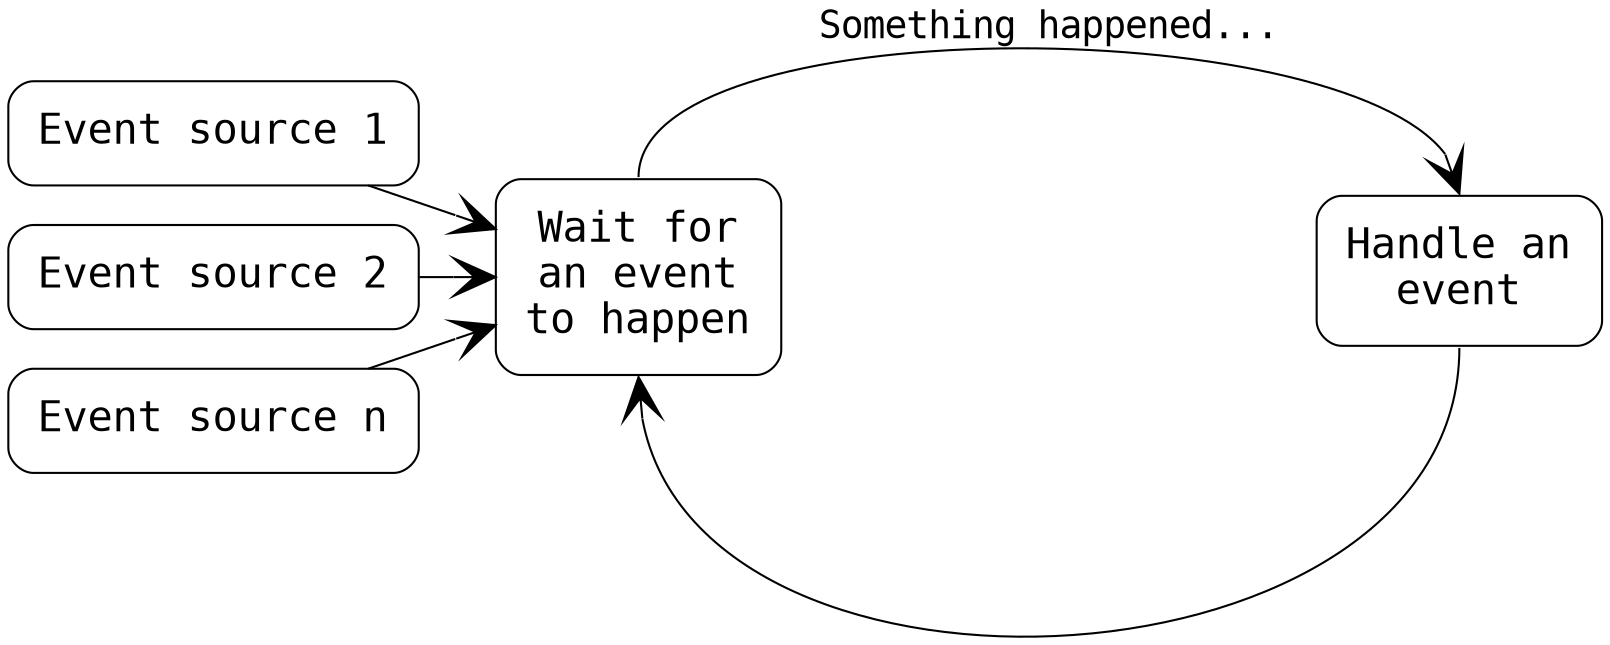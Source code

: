 
digraph G {
    rankdir = LR
       
    node
    [
        fontname    = "Inconsolata"
        fontsize    = 20
        shape       = record
        style       = rounded
        margin      = "0.2,0.2"
    ]

    edge
    [
        fontname    = "Inconsolata"
        fontsize    = 18
        arrowhead   = vee
        arrowtail   = vee
        arrowsize   = 2
    ]

    "Event source 1" -> "Wait for\nan event\nto happen"
    "Event source 2" -> "Wait for\nan event\nto happen"
    "Event source n" -> "Wait for\nan event\nto happen"

    "Wait for\nan event\nto happen" -> "Handle an\nevent" [label="Something happened...\n", tailport="n", headport="n"]
    "Handle an\nevent" -> "Wait for\nan event\nto happen" [tailport="s", headport="s"]
}

